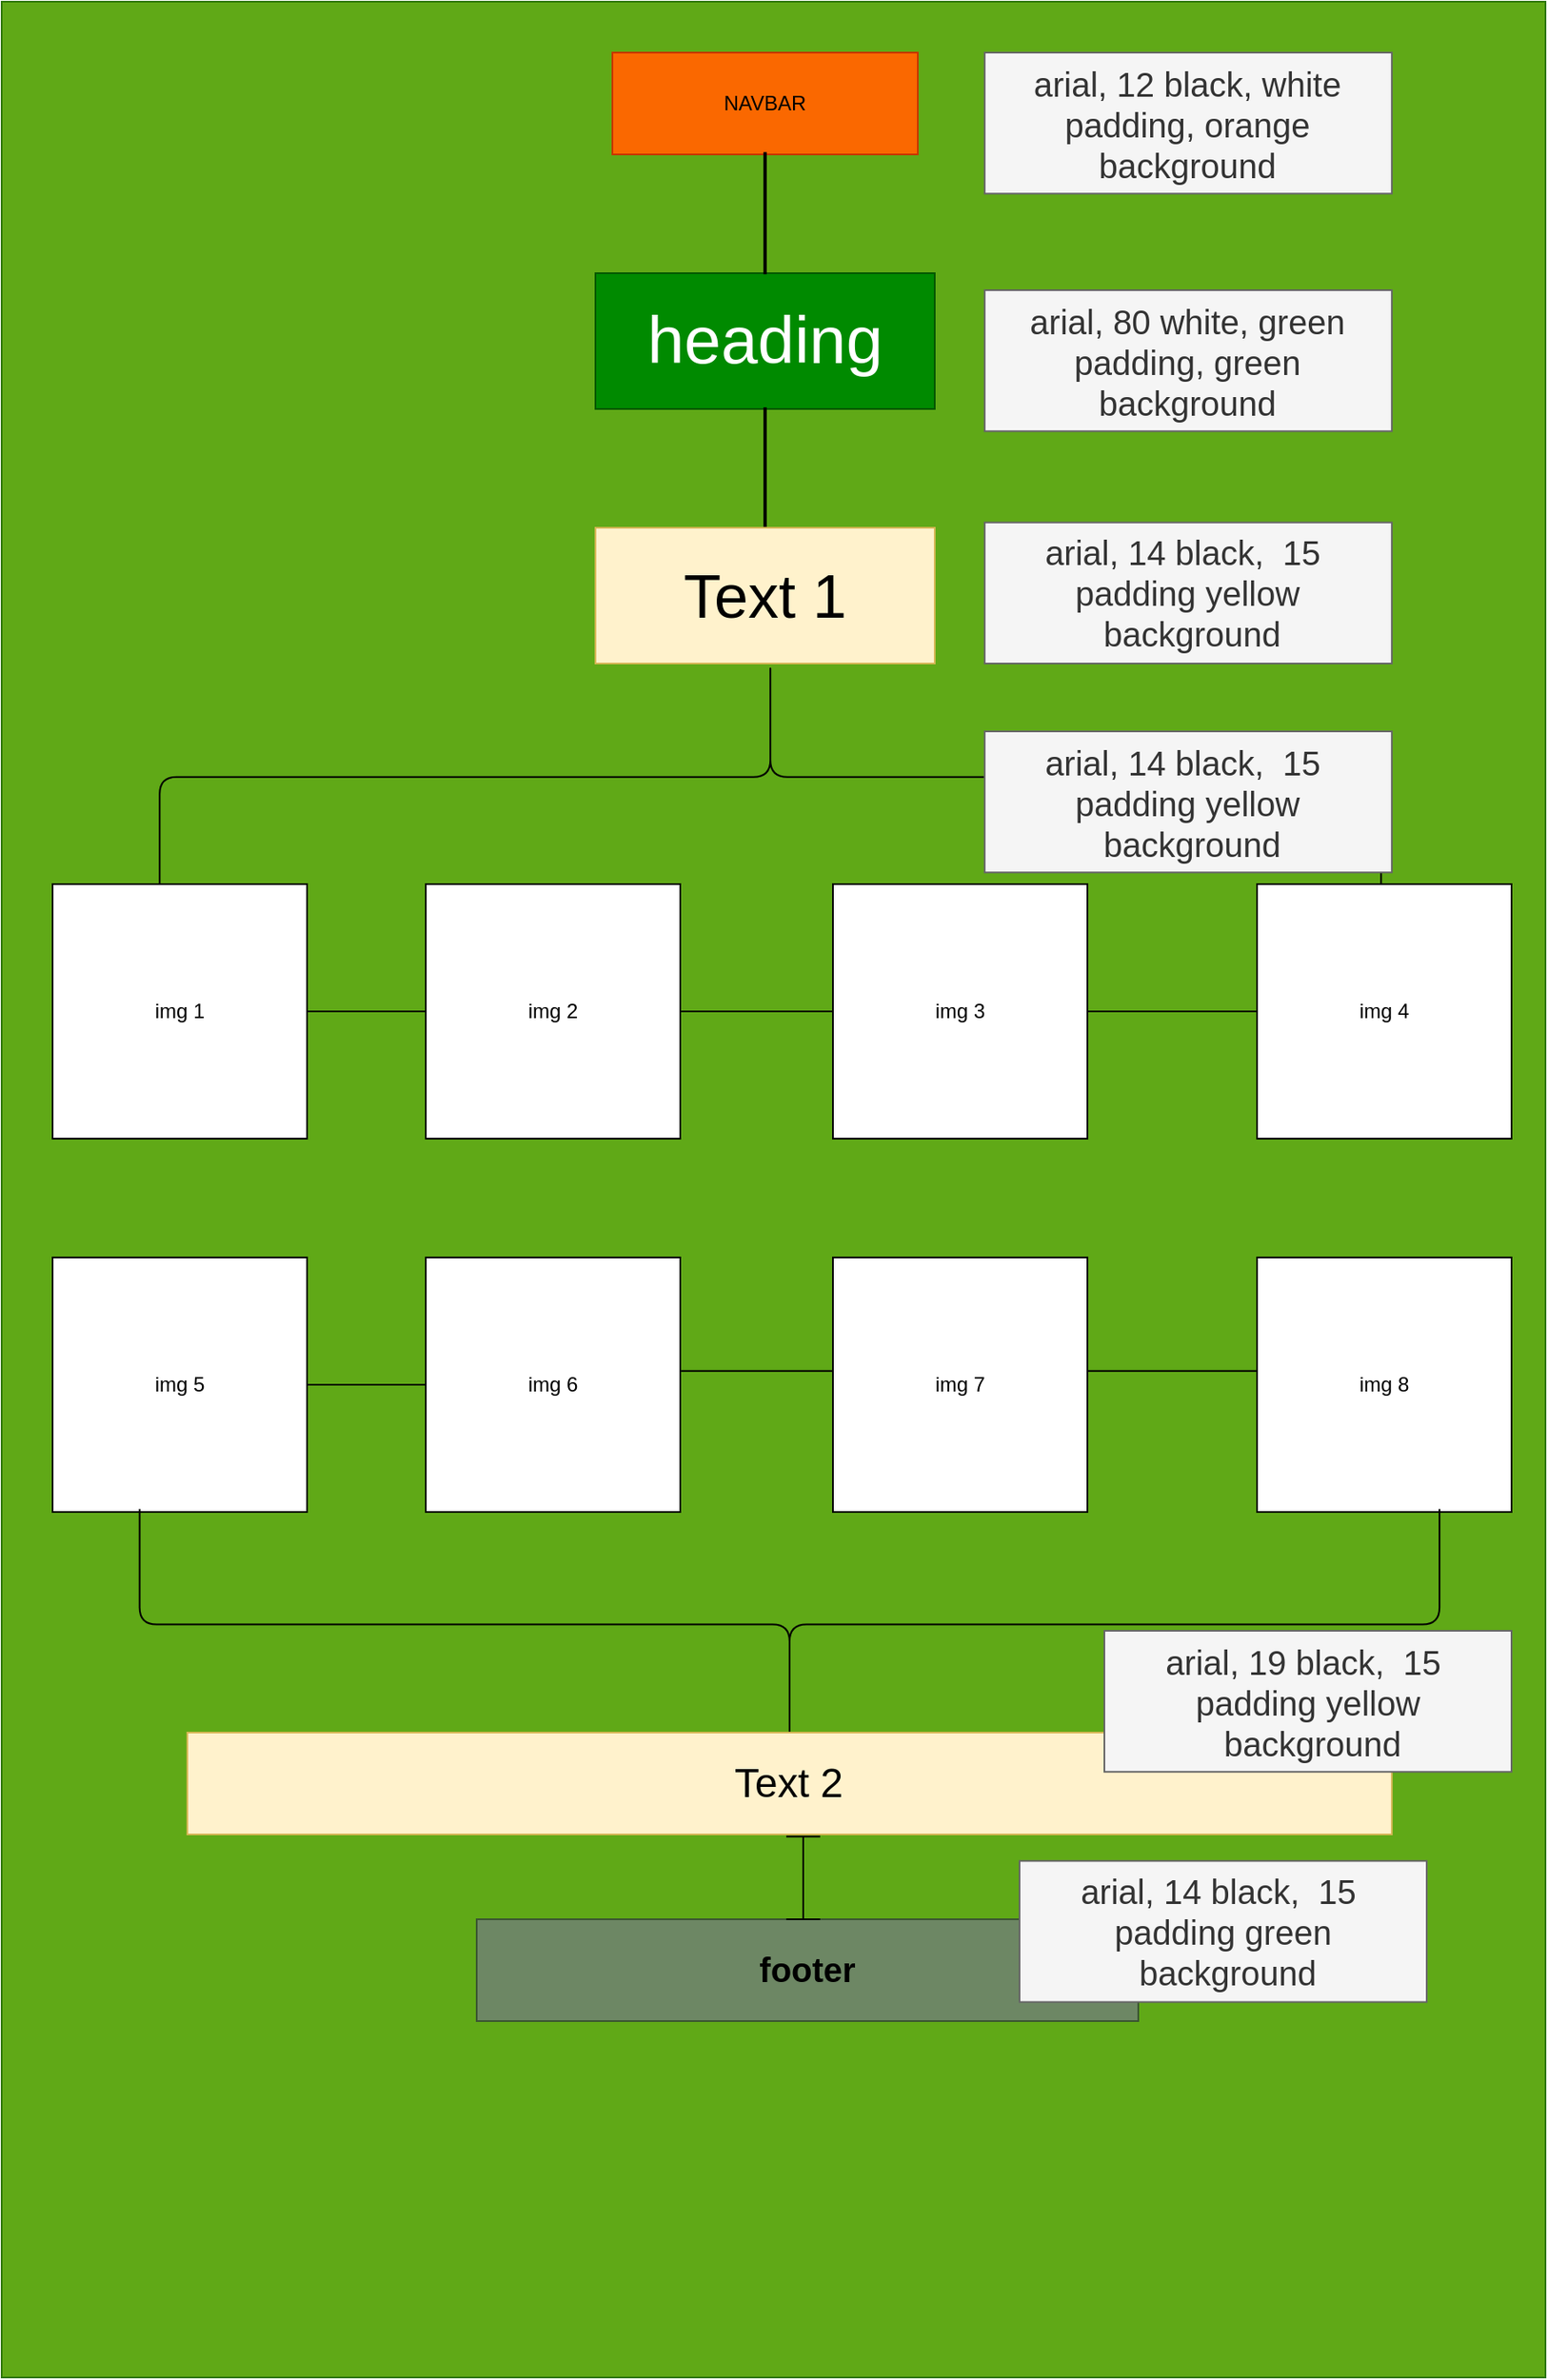 <mxfile>
    <diagram id="x5uABzMgEr3qooqsPCjS" name="Page-1">
        <mxGraphModel dx="1980" dy="779" grid="1" gridSize="10" guides="1" tooltips="1" connect="1" arrows="1" fold="1" page="1" pageScale="1" pageWidth="850" pageHeight="1100" math="0" shadow="0">
            <root>
                <mxCell id="0"/>
                <mxCell id="1" parent="0"/>
                <mxCell id="2" value="" style="rounded=0;whiteSpace=wrap;html=1;fillColor=#60a917;fontColor=#ffffff;strokeColor=#2D7600;" parent="1" vertex="1">
                    <mxGeometry x="-40" y="20" width="910" height="1400" as="geometry"/>
                </mxCell>
                <mxCell id="4" value="NAVBAR" style="rounded=0;whiteSpace=wrap;html=1;fillColor=#fa6800;fontColor=#000000;strokeColor=#C73500;" parent="1" vertex="1">
                    <mxGeometry x="320" y="50" width="180" height="60" as="geometry"/>
                </mxCell>
                <mxCell id="27" value="" style="line;strokeWidth=2;html=1;rotation=90;fillColor=#eeeeee;strokeColor=#36393d;" parent="1" vertex="1">
                    <mxGeometry x="374.05" y="139.7" width="71.88" height="10" as="geometry"/>
                </mxCell>
                <mxCell id="28" value="&lt;h1&gt;&lt;font style=&quot;font-size: 39px; font-weight: normal;&quot;&gt;heading&lt;/font&gt;&lt;/h1&gt;" style="rounded=0;whiteSpace=wrap;html=1;fillColor=#008a00;strokeColor=#005700;fontColor=#ffffff;" parent="1" vertex="1">
                    <mxGeometry x="310" y="180" width="200" height="80" as="geometry"/>
                </mxCell>
                <mxCell id="33" style="edgeStyle=none;html=1;" parent="1" source="29" target="32" edge="1">
                    <mxGeometry relative="1" as="geometry"/>
                </mxCell>
                <mxCell id="29" value="" style="line;strokeWidth=2;html=1;rotation=90;" parent="1" vertex="1">
                    <mxGeometry x="374.06" y="290" width="71.88" height="10" as="geometry"/>
                </mxCell>
                <mxCell id="31" value="" style="line;strokeWidth=2;html=1;rotation=90;" parent="1" vertex="1">
                    <mxGeometry x="374.05" y="139.7" width="71.88" height="10" as="geometry"/>
                </mxCell>
                <mxCell id="32" value="&lt;font color=&quot;#000000&quot; style=&quot;font-size: 36px;&quot;&gt;Text 1&lt;/font&gt;" style="rounded=0;whiteSpace=wrap;html=1;fillColor=#fff2cc;strokeColor=#d6b656;" parent="1" vertex="1">
                    <mxGeometry x="310.01" y="330" width="200" height="80" as="geometry"/>
                </mxCell>
                <mxCell id="34" value="" style="shape=curlyBracket;whiteSpace=wrap;html=1;rounded=1;flipH=1;labelPosition=right;verticalLabelPosition=middle;align=left;verticalAlign=middle;rotation=-90;" parent="1" vertex="1">
                    <mxGeometry x="344.05" y="116.88" width="138.13" height="720" as="geometry"/>
                </mxCell>
                <mxCell id="36" value="img 1" style="whiteSpace=wrap;html=1;aspect=fixed;" parent="1" vertex="1">
                    <mxGeometry x="-10" y="540" width="150" height="150" as="geometry"/>
                </mxCell>
                <mxCell id="37" value="img 2" style="whiteSpace=wrap;html=1;aspect=fixed;" parent="1" vertex="1">
                    <mxGeometry x="210.0" y="540" width="150" height="150" as="geometry"/>
                </mxCell>
                <mxCell id="38" value="img 3" style="whiteSpace=wrap;html=1;aspect=fixed;" parent="1" vertex="1">
                    <mxGeometry x="450" y="540" width="150" height="150" as="geometry"/>
                </mxCell>
                <mxCell id="39" value="img 4" style="whiteSpace=wrap;html=1;aspect=fixed;" parent="1" vertex="1">
                    <mxGeometry x="700" y="540" width="150" height="150" as="geometry"/>
                </mxCell>
                <mxCell id="40" value="" style="shape=crossbar;whiteSpace=wrap;html=1;rounded=1;" parent="1" vertex="1">
                    <mxGeometry x="360" y="605" width="90" height="20" as="geometry"/>
                </mxCell>
                <mxCell id="44" style="edgeStyle=none;html=1;entryX=1;entryY=0.5;entryDx=0;entryDy=0;" parent="1" source="41" target="38" edge="1">
                    <mxGeometry relative="1" as="geometry"/>
                </mxCell>
                <mxCell id="41" value="" style="shape=crossbar;whiteSpace=wrap;html=1;rounded=1;" parent="1" vertex="1">
                    <mxGeometry x="600" y="605" width="100" height="20" as="geometry"/>
                </mxCell>
                <mxCell id="43" value="" style="edgeStyle=none;html=1;" parent="1" source="42" target="37" edge="1">
                    <mxGeometry relative="1" as="geometry"/>
                </mxCell>
                <mxCell id="42" value="" style="shape=crossbar;whiteSpace=wrap;html=1;rounded=1;" parent="1" vertex="1">
                    <mxGeometry x="140" y="605" width="70" height="20" as="geometry"/>
                </mxCell>
                <mxCell id="46" value="img 6" style="whiteSpace=wrap;html=1;aspect=fixed;" parent="1" vertex="1">
                    <mxGeometry x="210.0" y="760" width="150" height="150" as="geometry"/>
                </mxCell>
                <mxCell id="47" value="img 5" style="whiteSpace=wrap;html=1;aspect=fixed;" parent="1" vertex="1">
                    <mxGeometry x="-10.0" y="760" width="150" height="150" as="geometry"/>
                </mxCell>
                <mxCell id="48" value="img 7" style="whiteSpace=wrap;html=1;aspect=fixed;" parent="1" vertex="1">
                    <mxGeometry x="450" y="760" width="150" height="150" as="geometry"/>
                </mxCell>
                <mxCell id="49" value="img 8" style="whiteSpace=wrap;html=1;aspect=fixed;" parent="1" vertex="1">
                    <mxGeometry x="700" y="760" width="150" height="150" as="geometry"/>
                </mxCell>
                <mxCell id="50" value="" style="shape=crossbar;whiteSpace=wrap;html=1;rounded=1;" parent="1" vertex="1">
                    <mxGeometry x="360" y="816.88" width="90" height="20" as="geometry"/>
                </mxCell>
                <mxCell id="52" value="" style="shape=crossbar;whiteSpace=wrap;html=1;rounded=1;" parent="1" vertex="1">
                    <mxGeometry x="600" y="816.88" width="100" height="20" as="geometry"/>
                </mxCell>
                <mxCell id="53" value="" style="shape=crossbar;whiteSpace=wrap;html=1;rounded=1;" parent="1" vertex="1">
                    <mxGeometry x="140" y="825" width="70" height="20" as="geometry"/>
                </mxCell>
                <mxCell id="54" value="" style="shape=curlyBracket;whiteSpace=wrap;html=1;rounded=1;flipH=1;labelPosition=right;verticalLabelPosition=middle;align=left;verticalAlign=middle;size=0.5;rotation=90;" parent="1" vertex="1">
                    <mxGeometry x="356.38" y="593.13" width="136.09" height="766.25" as="geometry"/>
                </mxCell>
                <mxCell id="56" value="&lt;h1&gt;&lt;span style=&quot;font-weight: normal;&quot;&gt;&lt;font color=&quot;#030303&quot;&gt;Text 2&lt;/font&gt;&lt;/span&gt;&lt;/h1&gt;" style="rounded=0;whiteSpace=wrap;html=1;fillColor=#fff2cc;strokeColor=#d6b656;" parent="1" vertex="1">
                    <mxGeometry x="69.43" y="1040" width="710" height="60" as="geometry"/>
                </mxCell>
                <mxCell id="57" value="&lt;h2&gt;&lt;font color=&quot;#000000&quot; style=&quot;font-size: 20px;&quot;&gt;footer&lt;/font&gt;&lt;/h2&gt;" style="rounded=0;whiteSpace=wrap;html=1;fillColor=#6d8764;fontColor=#ffffff;strokeColor=#3A5431;" parent="1" vertex="1">
                    <mxGeometry x="240" y="1150" width="390" height="60" as="geometry"/>
                </mxCell>
                <mxCell id="59" value="" style="shape=crossbar;whiteSpace=wrap;html=1;rounded=1;rotation=90;" parent="1" vertex="1">
                    <mxGeometry x="408.12" y="1115.64" width="48.71" height="20" as="geometry"/>
                </mxCell>
                <mxCell id="60" value="arial, 12 black, white padding, orange background" style="rounded=0;whiteSpace=wrap;html=1;fontSize=20;fontColor=#333333;fillColor=#f5f5f5;strokeColor=#666666;" parent="1" vertex="1">
                    <mxGeometry x="539.43" y="50" width="240" height="83.12" as="geometry"/>
                </mxCell>
                <mxCell id="61" value="arial, 80 white, green padding, green background" style="rounded=0;whiteSpace=wrap;html=1;fontSize=20;fontColor=#333333;fillColor=#f5f5f5;strokeColor=#666666;" parent="1" vertex="1">
                    <mxGeometry x="539.43" y="190" width="240" height="83.12" as="geometry"/>
                </mxCell>
                <mxCell id="62" value="arial, 14 black,&amp;nbsp; 15&amp;nbsp; padding yellow&lt;span style=&quot;color: rgba(0, 0, 0, 0); font-family: monospace; font-size: 0px; text-align: start;&quot;&gt;%3CmxGraphModel%3E%3Croot%3E%3CmxCell%20id%3D%220%22%2F%3E%3CmxCell%20id%3D%221%22%20parent%3D%220%22%2F%3E%3CmxCell%20id%3D%222%22%20value%3D%22arial%2C%2012%20black%2C%20white%20padding%2C%20orange%20background%22%20style%3D%22rounded%3D0%3BwhiteSpace%3Dwrap%3Bhtml%3D1%3BfontSize%3D20%3BfontColor%3D%23333333%3BfillColor%3D%23f5f5f5%3BstrokeColor%3D%23666666%3B%22%20vertex%3D%221%22%20parent%3D%221%22%3E%3CmxGeometry%20x%3D%22570%22%20y%3D%2238.44%22%20width%3D%22240%22%20height%3D%2283.12%22%20as%3D%22geometry%22%2F%3E%3C%2FmxCell%3E%3C%2Froot%3E%3C%2FmxGraphModel%3E&lt;/span&gt;&lt;br&gt;&amp;nbsp;background" style="rounded=0;whiteSpace=wrap;html=1;fontSize=20;fontColor=#333333;fillColor=#f5f5f5;strokeColor=#666666;" parent="1" vertex="1">
                    <mxGeometry x="539.43" y="326.88" width="240" height="83.12" as="geometry"/>
                </mxCell>
                <mxCell id="63" value="arial, 14 black,&amp;nbsp; 15&amp;nbsp; padding yellow&lt;span style=&quot;color: rgba(0, 0, 0, 0); font-family: monospace; font-size: 0px; text-align: start;&quot;&gt;%3CmxGraphModel%3E%3Croot%3E%3CmxCell%20id%3D%220%22%2F%3E%3CmxCell%20id%3D%221%22%20parent%3D%220%22%2F%3E%3CmxCell%20id%3D%222%22%20value%3D%22arial%2C%2012%20black%2C%20white%20padding%2C%20orange%20background%22%20style%3D%22rounded%3D0%3BwhiteSpace%3Dwrap%3Bhtml%3D1%3BfontSize%3D20%3BfontColor%3D%23333333%3BfillColor%3D%23f5f5f5%3BstrokeColor%3D%23666666%3B%22%20vertex%3D%221%22%20parent%3D%221%22%3E%3CmxGeometry%20x%3D%22570%22%20y%3D%2238.44%22%20width%3D%22240%22%20height%3D%2283.12%22%20as%3D%22geometry%22%2F%3E%3C%2FmxCell%3E%3C%2Froot%3E%3C%2FmxGraphModel%3E&lt;/span&gt;&lt;br&gt;&amp;nbsp;background" style="rounded=0;whiteSpace=wrap;html=1;fontSize=20;fontColor=#333333;fillColor=#f5f5f5;strokeColor=#666666;" parent="1" vertex="1">
                    <mxGeometry x="539.43" y="450" width="240" height="83.12" as="geometry"/>
                </mxCell>
                <mxCell id="64" value="arial, 19 black,&amp;nbsp; 15&amp;nbsp; padding yellow&lt;span style=&quot;color: rgba(0, 0, 0, 0); font-family: monospace; font-size: 0px; text-align: start;&quot;&gt;%3CmxGraphModel%3E%3Croot%3E%3CmxCell%20id%3D%220%22%2F%3E%3CmxCell%20id%3D%221%22%20parent%3D%220%22%2F%3E%3CmxCell%20id%3D%222%22%20value%3D%22arial%2C%2012%20black%2C%20white%20padding%2C%20orange%20background%22%20style%3D%22rounded%3D0%3BwhiteSpace%3Dwrap%3Bhtml%3D1%3BfontSize%3D20%3BfontColor%3D%23333333%3BfillColor%3D%23f5f5f5%3BstrokeColor%3D%23666666%3B%22%20vertex%3D%221%22%20parent%3D%221%22%3E%3CmxGeometry%20x%3D%22570%22%20y%3D%2238.44%22%20width%3D%22240%22%20height%3D%2283.12%22%20as%3D%22geometry%22%2F%3E%3C%2FmxCell%3E%3C%2Froot%3E%3C%2FmxGraphModel%3E&lt;/span&gt;&lt;br&gt;&amp;nbsp;background" style="rounded=0;whiteSpace=wrap;html=1;fontSize=20;fontColor=#333333;fillColor=#f5f5f5;strokeColor=#666666;" vertex="1" parent="1">
                    <mxGeometry x="610" y="980" width="240" height="83.12" as="geometry"/>
                </mxCell>
                <mxCell id="65" value="arial, 14 black,&amp;nbsp; 15&amp;nbsp; padding green&lt;span style=&quot;color: rgba(0, 0, 0, 0); font-family: monospace; font-size: 0px; text-align: start;&quot;&gt;%3CmxGraphModel%3E%3Croot%3E%3CmxCell%20id%3D%220%22%2F%3E%3CmxCell%20id%3D%221%22%20parent%3D%220%22%2F%3E%3CmxCell%20id%3D%222%22%20value%3D%22arial%2C%2012%20black%2C%20white%20padding%2C%20orange%20background%22%20style%3D%22rounded%3D0%3BwhiteSpace%3Dwrap%3Bhtml%3D1%3BfontSize%3D20%3BfontColor%3D%23333333%3BfillColor%3D%23f5f5f5%3BstrokeColor%3D%23666666%3B%22%20vertex%3D%221%22%20parent%3D%221%22%3E%3CmxGeometry%20x%3D%22570%22%20y%3D%2238.44%22%20width%3D%22240%22%20height%3D%2283.12%22%20as%3D%22geometry%22%2F%3E%3C%2FmxCell%3E%3C%2Froot%3E%3C%2FmxGraphModel%3E&lt;/span&gt;&lt;br&gt;&amp;nbsp;background" style="rounded=0;whiteSpace=wrap;html=1;fontSize=20;fontColor=#333333;fillColor=#f5f5f5;strokeColor=#666666;" vertex="1" parent="1">
                    <mxGeometry x="560" y="1115.64" width="240" height="83.12" as="geometry"/>
                </mxCell>
            </root>
        </mxGraphModel>
    </diagram>
</mxfile>